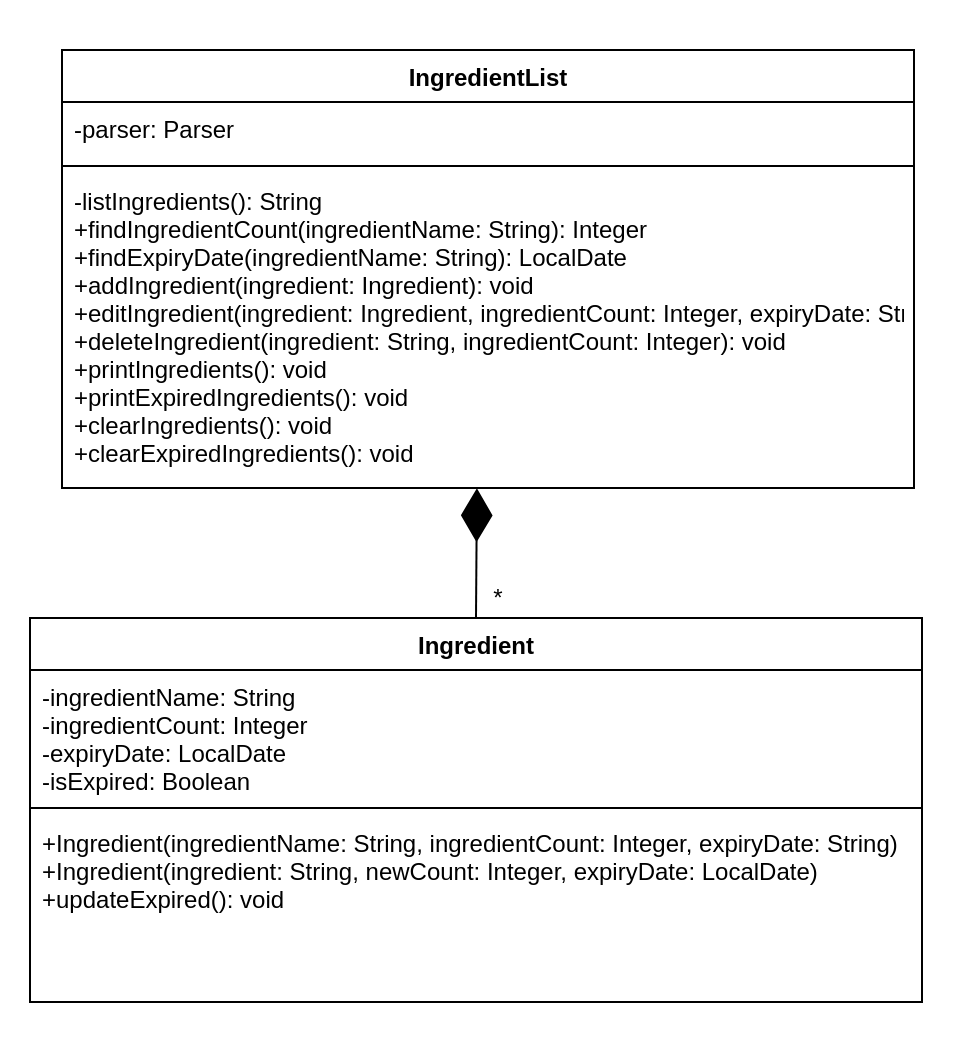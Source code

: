 <mxfile version="20.8.10" type="device"><diagram name="Page-1" id="iIjgThHYcFBI7fSDfPCQ"><mxGraphModel dx="1036" dy="614" grid="0" gridSize="10" guides="1" tooltips="1" connect="1" arrows="1" fold="1" page="1" pageScale="1" pageWidth="1169" pageHeight="827" math="0" shadow="0"><root><mxCell id="0"/><mxCell id="1" parent="0"/><mxCell id="P5TqXgkvhB0Kd8g1e7Yc-1" value="" style="rounded=0;whiteSpace=wrap;html=1;strokeColor=none;" parent="1" vertex="1"><mxGeometry x="192" y="181" width="483" height="518" as="geometry"/></mxCell><mxCell id="8fiMyOy6zMDmhauH4YXm-1" value="IngredientList" style="swimlane;fontStyle=1;align=center;verticalAlign=top;childLayout=stackLayout;horizontal=1;startSize=26;horizontalStack=0;resizeParent=1;resizeParentMax=0;resizeLast=0;collapsible=1;marginBottom=0;" parent="1" vertex="1"><mxGeometry x="223" y="206" width="426" height="219" as="geometry"/></mxCell><mxCell id="8fiMyOy6zMDmhauH4YXm-2" value="-parser: Parser" style="text;strokeColor=none;fillColor=none;align=left;verticalAlign=top;spacingLeft=4;spacingRight=4;overflow=hidden;rotatable=0;points=[[0,0.5],[1,0.5]];portConstraint=eastwest;" parent="8fiMyOy6zMDmhauH4YXm-1" vertex="1"><mxGeometry y="26" width="426" height="28" as="geometry"/></mxCell><mxCell id="8fiMyOy6zMDmhauH4YXm-3" value="" style="line;strokeWidth=1;fillColor=none;align=left;verticalAlign=middle;spacingTop=-1;spacingLeft=3;spacingRight=3;rotatable=0;labelPosition=right;points=[];portConstraint=eastwest;strokeColor=inherit;" parent="8fiMyOy6zMDmhauH4YXm-1" vertex="1"><mxGeometry y="54" width="426" height="8" as="geometry"/></mxCell><mxCell id="8fiMyOy6zMDmhauH4YXm-4" value="-listIngredients(): String&#10;+findIngredientCount(ingredientName: String): Integer&#10;+findExpiryDate(ingredientName: String): LocalDate&#10;+addIngredient(ingredient: Ingredient): void&#10;+editIngredient(ingredient: Ingredient, ingredientCount: Integer, expiryDate: String): void&#10;+deleteIngredient(ingredient: String, ingredientCount: Integer): void&#10;+printIngredients(): void&#10;+printExpiredIngredients(): void&#10;+clearIngredients(): void&#10;+clearExpiredIngredients(): void" style="text;strokeColor=none;fillColor=none;align=left;verticalAlign=top;spacingLeft=4;spacingRight=4;overflow=hidden;rotatable=0;points=[[0,0.5],[1,0.5]];portConstraint=eastwest;" parent="8fiMyOy6zMDmhauH4YXm-1" vertex="1"><mxGeometry y="62" width="426" height="157" as="geometry"/></mxCell><mxCell id="8fiMyOy6zMDmhauH4YXm-5" value="Ingredient" style="swimlane;fontStyle=1;align=center;verticalAlign=top;childLayout=stackLayout;horizontal=1;startSize=26;horizontalStack=0;resizeParent=1;resizeParentMax=0;resizeLast=0;collapsible=1;marginBottom=0;" parent="1" vertex="1"><mxGeometry x="207" y="490" width="446" height="192" as="geometry"/></mxCell><mxCell id="8fiMyOy6zMDmhauH4YXm-6" value="-ingredientName: String&#10;-ingredientCount: Integer&#10;-expiryDate: LocalDate&#10;-isExpired: Boolean" style="text;strokeColor=none;fillColor=none;align=left;verticalAlign=top;spacingLeft=4;spacingRight=4;overflow=hidden;rotatable=0;points=[[0,0.5],[1,0.5]];portConstraint=eastwest;" parent="8fiMyOy6zMDmhauH4YXm-5" vertex="1"><mxGeometry y="26" width="446" height="65" as="geometry"/></mxCell><mxCell id="8fiMyOy6zMDmhauH4YXm-7" value="" style="line;strokeWidth=1;fillColor=none;align=left;verticalAlign=middle;spacingTop=-1;spacingLeft=3;spacingRight=3;rotatable=0;labelPosition=right;points=[];portConstraint=eastwest;strokeColor=inherit;" parent="8fiMyOy6zMDmhauH4YXm-5" vertex="1"><mxGeometry y="91" width="446" height="8" as="geometry"/></mxCell><mxCell id="8fiMyOy6zMDmhauH4YXm-8" value="+Ingredient(ingredientName: String, ingredientCount: Integer, expiryDate: String)&#10;+Ingredient(ingredient: String, newCount: Integer, expiryDate: LocalDate)&#10;+updateExpired(): void" style="text;strokeColor=none;fillColor=none;align=left;verticalAlign=top;spacingLeft=4;spacingRight=4;overflow=hidden;rotatable=0;points=[[0,0.5],[1,0.5]];portConstraint=eastwest;" parent="8fiMyOy6zMDmhauH4YXm-5" vertex="1"><mxGeometry y="99" width="446" height="93" as="geometry"/></mxCell><mxCell id="8fiMyOy6zMDmhauH4YXm-11" value="" style="endArrow=diamondThin;endFill=1;endSize=24;html=1;rounded=0;exitX=0.5;exitY=0;exitDx=0;exitDy=0;entryX=0.487;entryY=1.001;entryDx=0;entryDy=0;entryPerimeter=0;" parent="1" source="8fiMyOy6zMDmhauH4YXm-5" target="8fiMyOy6zMDmhauH4YXm-4" edge="1"><mxGeometry width="160" relative="1" as="geometry"><mxPoint x="381" y="474" as="sourcePoint"/><mxPoint x="541" y="474" as="targetPoint"/></mxGeometry></mxCell><mxCell id="IbI1SwvA8u9Bm7bYVcOe-1" value="*" style="text;html=1;strokeColor=none;fillColor=none;align=center;verticalAlign=middle;whiteSpace=wrap;rounded=0;" vertex="1" parent="1"><mxGeometry x="411" y="465" width="60" height="30" as="geometry"/></mxCell></root></mxGraphModel></diagram></mxfile>